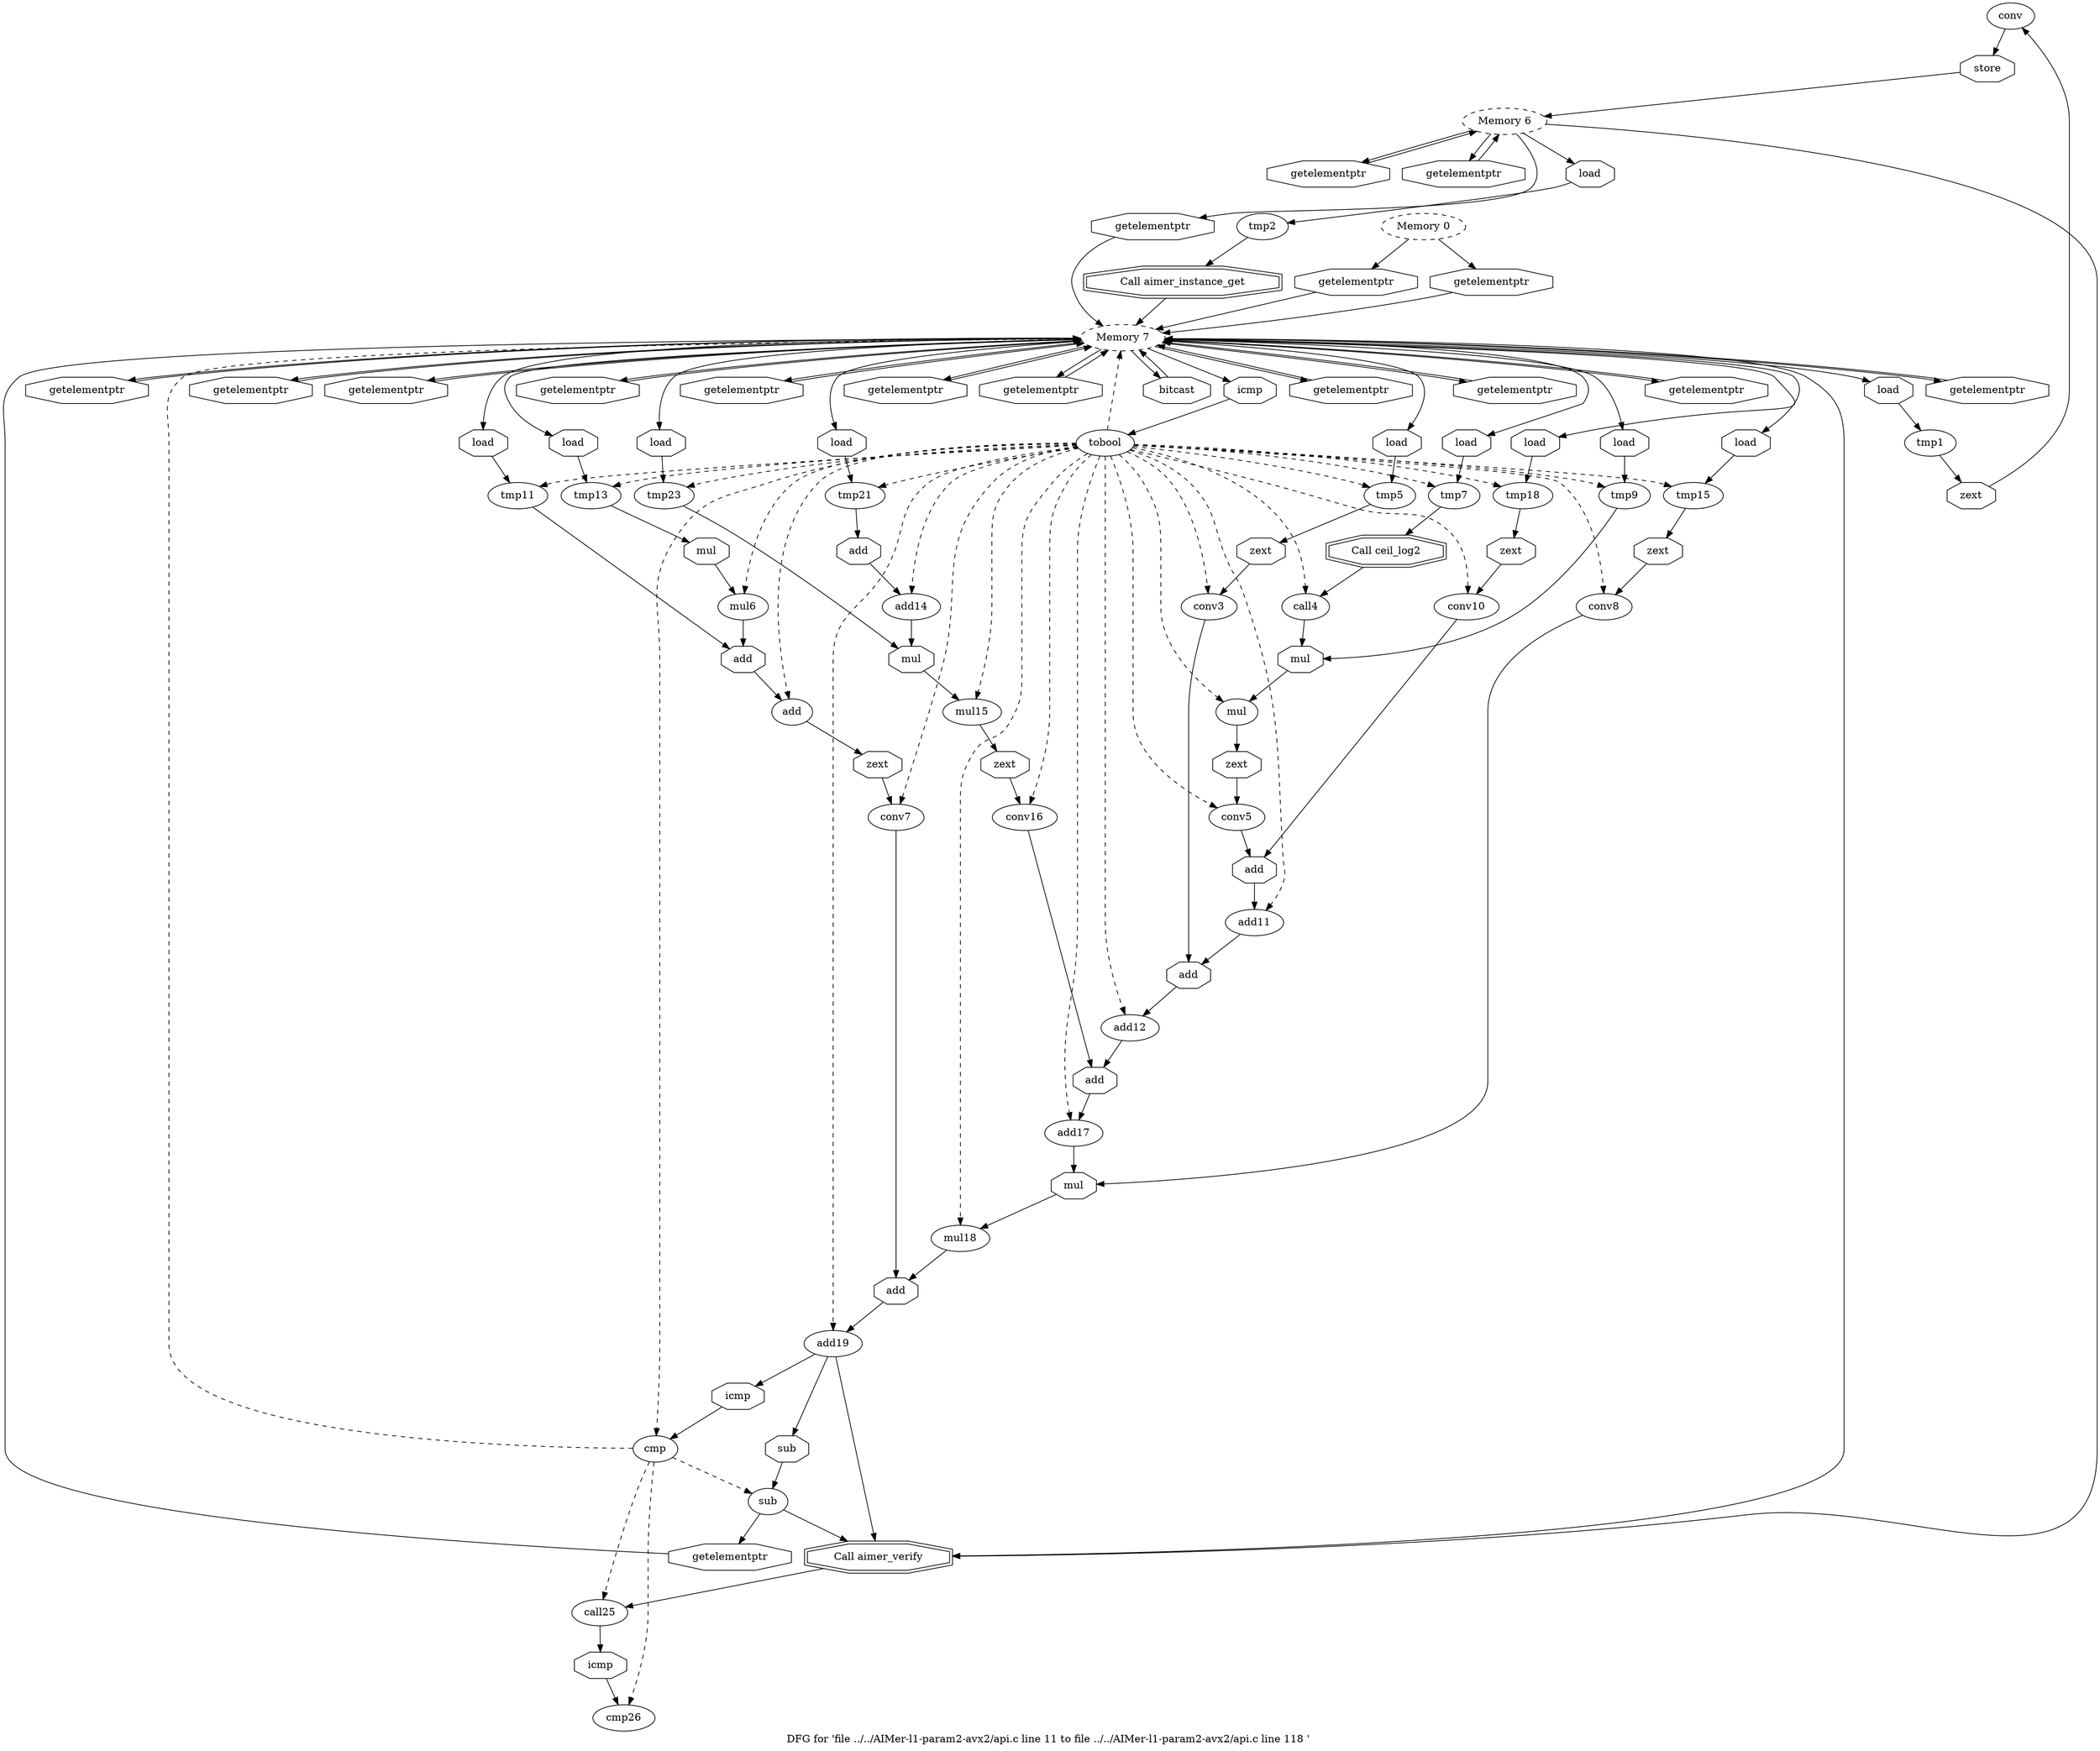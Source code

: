 digraph "DFG for 'file ../../AIMer-l1-param2-avx2/api.c line 11 to file ../../AIMer-l1-param2-avx2/api.c line 118 '  "{
label="DFG for 'file ../../AIMer-l1-param2-avx2/api.c line 11 to file ../../AIMer-l1-param2-avx2/api.c line 118 ' ";
node_838[shape=ellipse,style=solid,label="conv"]
node_841[shape=octagon,style=solid,label="store"]
"node_838"->"node_841"
node_837[shape=octagon,style=solid,label="load"]
node_836[shape=ellipse,style=solid,label="tmp1"]
"node_837"->"node_836"
node_839[shape=octagon,style=solid,label="zext"]
"node_836"->"node_839"
node_835[shape=octagon,style=solid,label="getelementptr"]
node_834[shape=ellipse,style=dashed,label="Memory 7"]
"node_835"->"node_834"
"node_834"->"node_837"
node_892[shape=octagon,style=solid,label="getelementptr"]
"node_834"->"node_892"
node_893[shape=octagon,style=solid,label="getelementptr"]
"node_834"->"node_893"
node_895[shape=octagon,style=solid,label="load"]
"node_834"->"node_895"
node_898[shape=octagon,style=solid,label="getelementptr"]
"node_834"->"node_898"
node_859[shape=octagon,style=solid,label="getelementptr"]
"node_834"->"node_859"
node_861[shape=octagon,style=solid,label="load"]
"node_834"->"node_861"
node_871[shape=octagon,style=solid,label="load"]
"node_834"->"node_871"
node_866[shape=octagon,style=solid,label="getelementptr"]
"node_834"->"node_866"
node_868[shape=octagon,style=solid,label="load"]
"node_834"->"node_868"
node_869[shape=octagon,style=solid,label="getelementptr"]
"node_834"->"node_869"
node_847[shape=octagon,style=solid,label="icmp"]
"node_834"->"node_847"
node_848[shape=octagon,style=solid,label="getelementptr"]
"node_834"->"node_848"
node_849[shape=octagon,style=solid,label="getelementptr"]
"node_834"->"node_849"
node_851[shape=octagon,style=solid,label="load"]
"node_834"->"node_851"
node_917[shape=octagon,style=solid,label="bitcast"]
"node_834"->"node_917"
node_920[shape=doubleoctagon,style=solid,label="Call aimer_verify"]
"node_834"->"node_920"
node_883[shape=octagon,style=solid,label="getelementptr"]
"node_834"->"node_883"
node_885[shape=octagon,style=solid,label="load"]
"node_834"->"node_885"
node_854[shape=octagon,style=solid,label="getelementptr"]
"node_834"->"node_854"
node_856[shape=octagon,style=solid,label="load"]
"node_834"->"node_856"
node_900[shape=octagon,style=solid,label="load"]
"node_834"->"node_900"
node_878[shape=octagon,style=solid,label="getelementptr"]
"node_834"->"node_878"
node_880[shape=octagon,style=solid,label="load"]
"node_834"->"node_880"
node_833[shape=ellipse,style=dashed,label="Memory 6"]
node_840[shape=octagon,style=solid,label="getelementptr"]
"node_833"->"node_840"
node_842[shape=octagon,style=solid,label="getelementptr"]
"node_833"->"node_842"
node_916[shape=octagon,style=solid,label="getelementptr"]
"node_833"->"node_916"
"node_833"->"node_920"
node_844[shape=octagon,style=solid,label="load"]
"node_833"->"node_844"
node_832[shape=ellipse,style=dashed,label="Memory 0"]
"node_832"->"node_835"
node_918[shape=octagon,style=solid,label="getelementptr"]
"node_832"->"node_918"
node_891[shape=octagon,style=solid,label="add"]
node_890[shape=ellipse,style=solid,label="add12"]
"node_891"->"node_890"
"node_892"->"node_834"
"node_893"->"node_834"
node_894[shape=ellipse,style=solid,label="tmp21"]
node_897[shape=octagon,style=solid,label="add"]
"node_894"->"node_897"
"node_895"->"node_894"
node_896[shape=ellipse,style=solid,label="add14"]
node_902[shape=octagon,style=solid,label="mul"]
"node_896"->"node_902"
"node_897"->"node_896"
"node_898"->"node_834"
node_858[shape=doubleoctagon,style=solid,label="Call ceil_log2"]
node_857[shape=ellipse,style=solid,label="call4"]
"node_858"->"node_857"
"node_859"->"node_834"
node_860[shape=ellipse,style=solid,label="tmp9"]
node_863[shape=octagon,style=solid,label="mul"]
"node_860"->"node_863"
"node_861"->"node_860"
node_862[shape=ellipse,style=solid,label="mul"]
node_865[shape=octagon,style=solid,label="zext"]
"node_862"->"node_865"
"node_863"->"node_862"
"node_839"->"node_838"
"node_840"->"node_833"
"node_841"->"node_833"
"node_842"->"node_833"
node_870[shape=ellipse,style=solid,label="tmp13"]
node_873[shape=octagon,style=solid,label="mul"]
"node_870"->"node_873"
"node_871"->"node_870"
node_872[shape=ellipse,style=solid,label="mul6"]
node_875[shape=octagon,style=solid,label="add"]
"node_872"->"node_875"
"node_873"->"node_872"
node_874[shape=ellipse,style=solid,label="add"]
node_877[shape=octagon,style=solid,label="zext"]
"node_874"->"node_877"
"node_875"->"node_874"
node_864[shape=ellipse,style=solid,label="conv5"]
node_889[shape=octagon,style=solid,label="add"]
"node_864"->"node_889"
"node_865"->"node_864"
"node_866"->"node_834"
node_867[shape=ellipse,style=solid,label="tmp11"]
"node_867"->"node_875"
"node_868"->"node_867"
"node_869"->"node_834"
node_846[shape=ellipse,style=solid,label="tobool"]
"node_847"->"node_846"
"node_848"->"node_834"
"node_849"->"node_834"
node_850[shape=ellipse,style=solid,label="tmp5"]
node_853[shape=octagon,style=solid,label="zext"]
"node_850"->"node_853"
"node_851"->"node_850"
node_915[shape=octagon,style=solid,label="getelementptr"]
"node_915"->"node_834"
"node_916"->"node_834"
"node_917"->"node_834"
"node_918"->"node_834"
node_919[shape=ellipse,style=solid,label="call25"]
node_922[shape=octagon,style=solid,label="icmp"]
"node_919"->"node_922"
"node_920"->"node_919"
node_921[shape=ellipse,style=solid,label="cmp26"]
"node_922"->"node_921"
"node_883"->"node_834"
node_884[shape=ellipse,style=solid,label="tmp18"]
node_887[shape=octagon,style=solid,label="zext"]
"node_884"->"node_887"
"node_885"->"node_884"
node_886[shape=ellipse,style=solid,label="conv10"]
"node_886"->"node_889"
"node_887"->"node_886"
node_888[shape=ellipse,style=solid,label="add11"]
"node_888"->"node_891"
"node_889"->"node_888"
node_906[shape=octagon,style=solid,label="add"]
"node_890"->"node_906"
node_907[shape=ellipse,style=solid,label="mul18"]
node_910[shape=octagon,style=solid,label="add"]
"node_907"->"node_910"
node_908[shape=octagon,style=solid,label="mul"]
"node_908"->"node_907"
node_909[shape=ellipse,style=solid,label="add19"]
"node_909"->"node_920"
node_912[shape=octagon,style=solid,label="icmp"]
"node_909"->"node_912"
node_914[shape=octagon,style=solid,label="sub"]
"node_909"->"node_914"
"node_910"->"node_909"
node_911[shape=ellipse,style=solid,label="cmp"]
"node_911"->"node_834" [style=dashed]
"node_911"->"node_919" [style=dashed]
"node_911"->"node_921" [style=dashed]
node_913[shape=ellipse,style=solid,label="sub"]
"node_911"->"node_913" [style=dashed]
"node_912"->"node_911"
"node_913"->"node_915"
"node_913"->"node_920"
"node_914"->"node_913"
node_843[shape=ellipse,style=solid,label="tmp2"]
node_845[shape=doubleoctagon,style=solid,label="Call aimer_instance_get"]
"node_843"->"node_845"
"node_844"->"node_843"
"node_845"->"node_834"
"node_846"->"node_834" [style=dashed]
"node_846"->"node_894" [style=dashed]
"node_846"->"node_896" [style=dashed]
"node_846"->"node_860" [style=dashed]
"node_846"->"node_862" [style=dashed]
"node_846"->"node_870" [style=dashed]
"node_846"->"node_872" [style=dashed]
"node_846"->"node_874" [style=dashed]
"node_846"->"node_864" [style=dashed]
"node_846"->"node_867" [style=dashed]
"node_846"->"node_850" [style=dashed]
"node_846"->"node_884" [style=dashed]
"node_846"->"node_886" [style=dashed]
"node_846"->"node_888" [style=dashed]
"node_846"->"node_890" [style=dashed]
"node_846"->"node_907" [style=dashed]
"node_846"->"node_909" [style=dashed]
"node_846"->"node_911" [style=dashed]
node_852[shape=ellipse,style=solid,label="conv3"]
"node_846"->"node_852" [style=dashed]
node_855[shape=ellipse,style=solid,label="tmp7"]
"node_846"->"node_855" [style=dashed]
"node_846"->"node_857" [style=dashed]
node_899[shape=ellipse,style=solid,label="tmp23"]
"node_846"->"node_899" [style=dashed]
node_901[shape=ellipse,style=solid,label="mul15"]
"node_846"->"node_901" [style=dashed]
node_903[shape=ellipse,style=solid,label="conv16"]
"node_846"->"node_903" [style=dashed]
node_905[shape=ellipse,style=solid,label="add17"]
"node_846"->"node_905" [style=dashed]
node_876[shape=ellipse,style=solid,label="conv7"]
"node_846"->"node_876" [style=dashed]
node_879[shape=ellipse,style=solid,label="tmp15"]
"node_846"->"node_879" [style=dashed]
node_881[shape=ellipse,style=solid,label="conv8"]
"node_846"->"node_881" [style=dashed]
"node_852"->"node_891"
"node_853"->"node_852"
"node_854"->"node_834"
"node_855"->"node_858"
"node_856"->"node_855"
"node_857"->"node_863"
"node_899"->"node_902"
"node_900"->"node_899"
node_904[shape=octagon,style=solid,label="zext"]
"node_901"->"node_904"
"node_902"->"node_901"
"node_903"->"node_906"
"node_904"->"node_903"
"node_905"->"node_908"
"node_906"->"node_905"
"node_876"->"node_910"
"node_877"->"node_876"
"node_878"->"node_834"
node_882[shape=octagon,style=solid,label="zext"]
"node_879"->"node_882"
"node_880"->"node_879"
"node_881"->"node_908"
"node_882"->"node_881"
}

